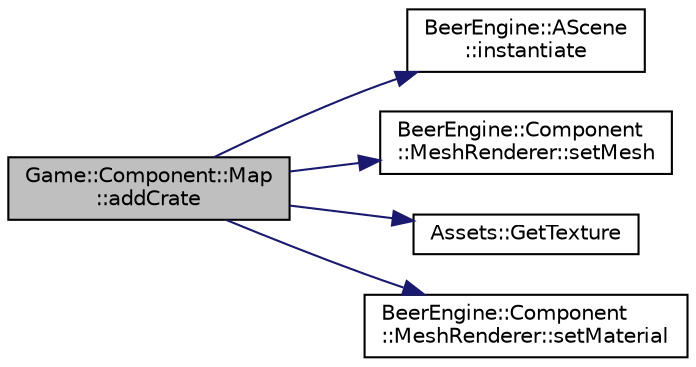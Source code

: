 digraph "Game::Component::Map::addCrate"
{
  edge [fontname="Helvetica",fontsize="10",labelfontname="Helvetica",labelfontsize="10"];
  node [fontname="Helvetica",fontsize="10",shape=record];
  rankdir="LR";
  Node4 [label="Game::Component::Map\l::addCrate",height=0.2,width=0.4,color="black", fillcolor="grey75", style="filled", fontcolor="black"];
  Node4 -> Node5 [color="midnightblue",fontsize="10",style="solid",fontname="Helvetica"];
  Node5 [label="BeerEngine::AScene\l::instantiate",height=0.2,width=0.4,color="black", fillcolor="white", style="filled",URL="$class_beer_engine_1_1_a_scene.html#a2bd087ae22796d1e286c867f4f1ecc38"];
  Node4 -> Node6 [color="midnightblue",fontsize="10",style="solid",fontname="Helvetica"];
  Node6 [label="BeerEngine::Component\l::MeshRenderer::setMesh",height=0.2,width=0.4,color="black", fillcolor="white", style="filled",URL="$class_beer_engine_1_1_component_1_1_mesh_renderer.html#a818276a7fe8703a04bf431a41fa4c907"];
  Node4 -> Node7 [color="midnightblue",fontsize="10",style="solid",fontname="Helvetica"];
  Node7 [label="Assets::GetTexture",height=0.2,width=0.4,color="black", fillcolor="white", style="filled",URL="$class_assets.html#a1dc713408638d18566ec35221a0ede24"];
  Node4 -> Node8 [color="midnightblue",fontsize="10",style="solid",fontname="Helvetica"];
  Node8 [label="BeerEngine::Component\l::MeshRenderer::setMaterial",height=0.2,width=0.4,color="black", fillcolor="white", style="filled",URL="$class_beer_engine_1_1_component_1_1_mesh_renderer.html#a9d4408a8c5e670c130394c59eeb5ccf2"];
}
